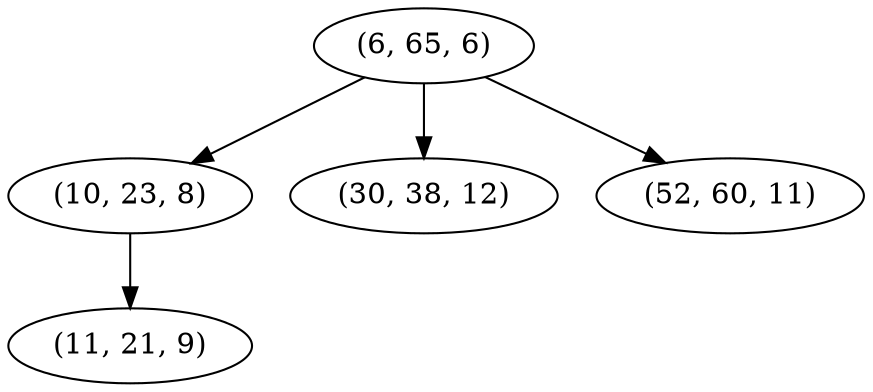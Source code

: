 digraph tree {
    "(6, 65, 6)";
    "(10, 23, 8)";
    "(11, 21, 9)";
    "(30, 38, 12)";
    "(52, 60, 11)";
    "(6, 65, 6)" -> "(10, 23, 8)";
    "(6, 65, 6)" -> "(30, 38, 12)";
    "(6, 65, 6)" -> "(52, 60, 11)";
    "(10, 23, 8)" -> "(11, 21, 9)";
}
